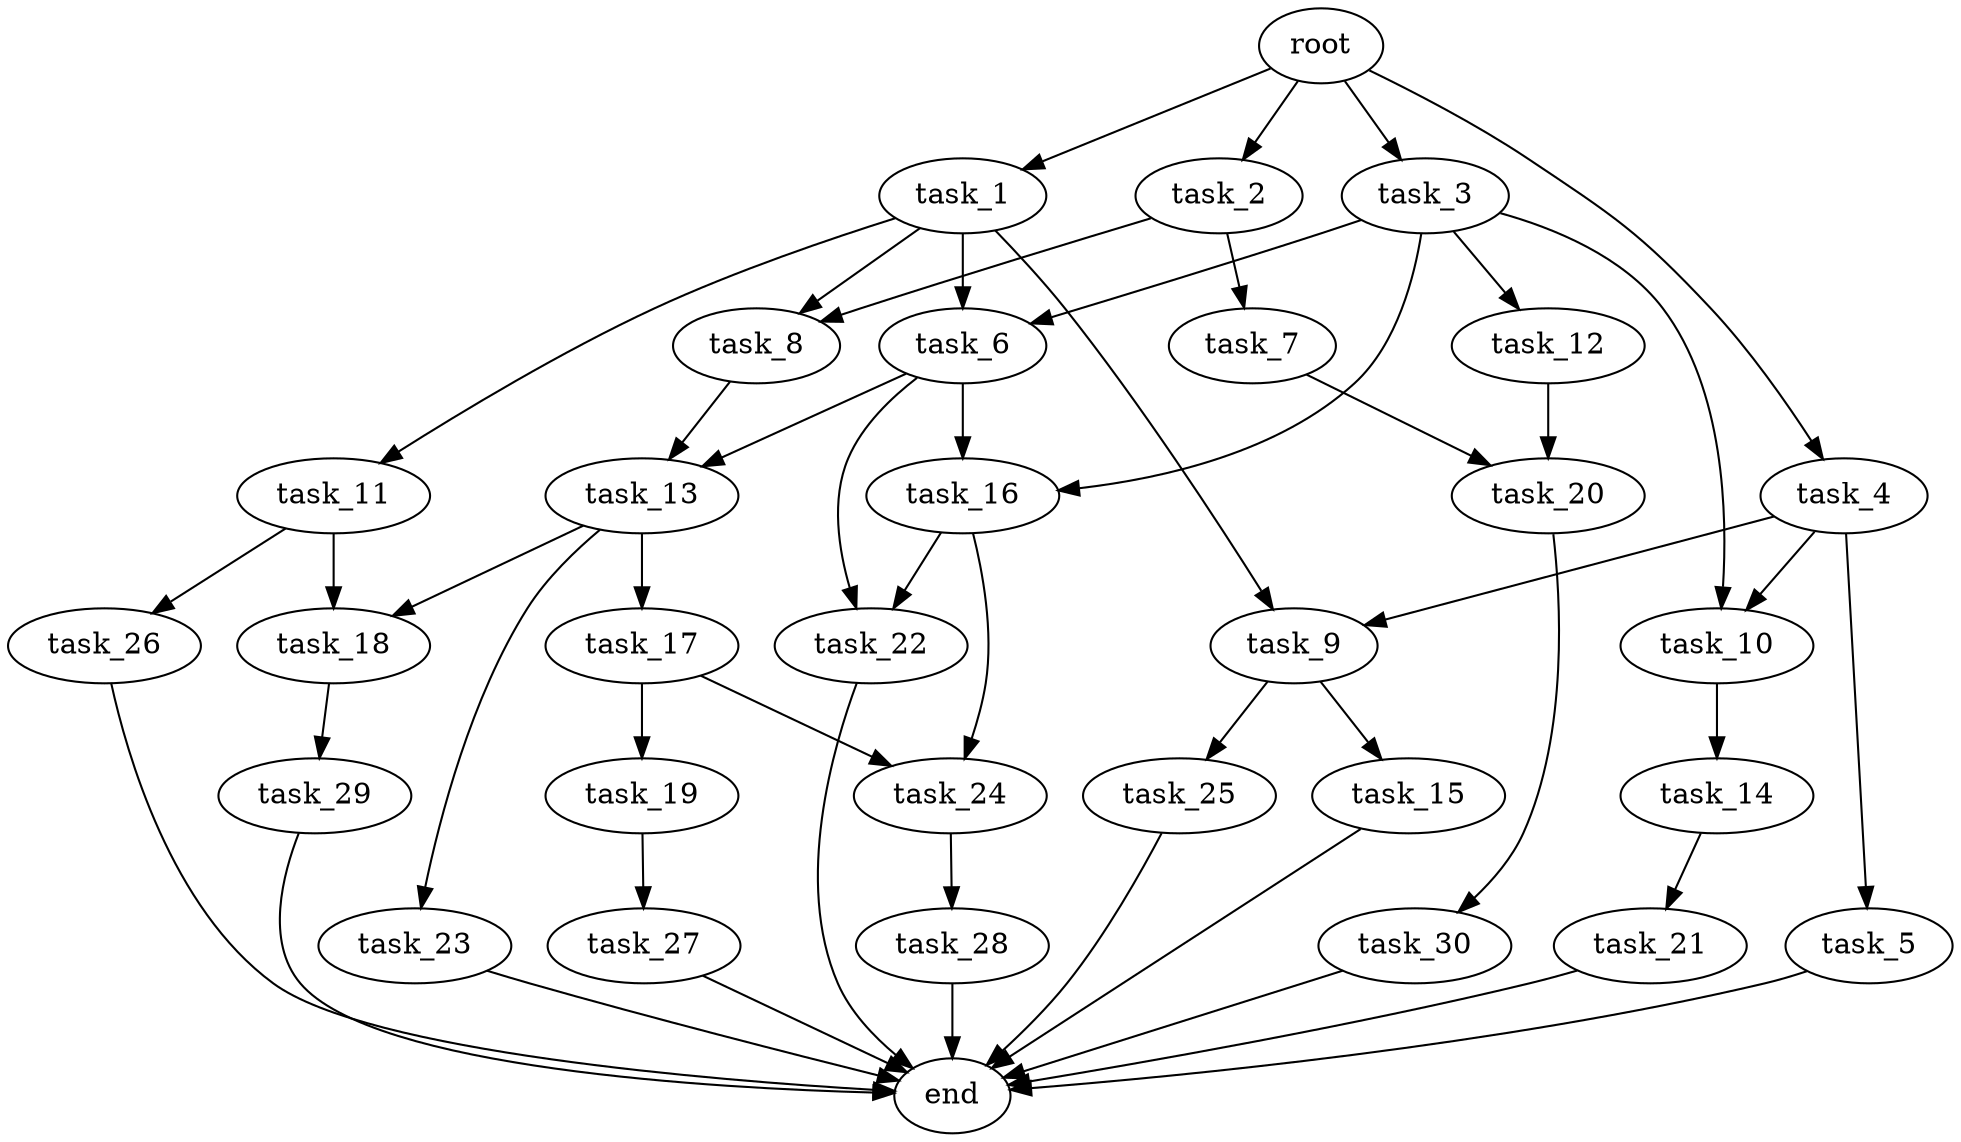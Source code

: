 digraph G {
  root [size="0.000000e+00"];
  task_1 [size="3.464317e+10"];
  task_2 [size="4.444386e+10"];
  task_3 [size="4.620014e+10"];
  task_4 [size="7.425969e+10"];
  task_5 [size="2.107163e+10"];
  task_6 [size="6.977556e+10"];
  task_7 [size="6.730187e+10"];
  task_8 [size="2.557670e+10"];
  task_9 [size="3.236328e+09"];
  task_10 [size="8.523064e+10"];
  task_11 [size="9.677268e+10"];
  task_12 [size="6.314209e+10"];
  task_13 [size="5.613696e+10"];
  task_14 [size="3.453647e+10"];
  task_15 [size="2.076304e+10"];
  task_16 [size="9.848701e+10"];
  task_17 [size="3.692545e+10"];
  task_18 [size="2.918939e+10"];
  task_19 [size="3.154066e+10"];
  task_20 [size="6.745339e+10"];
  task_21 [size="2.966161e+09"];
  task_22 [size="6.249002e+10"];
  task_23 [size="1.668176e+10"];
  task_24 [size="3.516912e+10"];
  task_25 [size="4.315876e+10"];
  task_26 [size="9.958263e+10"];
  task_27 [size="2.350600e+09"];
  task_28 [size="9.733597e+10"];
  task_29 [size="5.564838e+10"];
  task_30 [size="4.908078e+10"];
  end [size="0.000000e+00"];

  root -> task_1 [size="1.000000e-12"];
  root -> task_2 [size="1.000000e-12"];
  root -> task_3 [size="1.000000e-12"];
  root -> task_4 [size="1.000000e-12"];
  task_1 -> task_6 [size="3.488778e+08"];
  task_1 -> task_8 [size="1.278835e+08"];
  task_1 -> task_9 [size="1.618164e+07"];
  task_1 -> task_11 [size="9.677268e+08"];
  task_2 -> task_7 [size="6.730187e+08"];
  task_2 -> task_8 [size="1.278835e+08"];
  task_3 -> task_6 [size="3.488778e+08"];
  task_3 -> task_10 [size="4.261532e+08"];
  task_3 -> task_12 [size="6.314209e+08"];
  task_3 -> task_16 [size="4.924351e+08"];
  task_4 -> task_5 [size="2.107163e+08"];
  task_4 -> task_9 [size="1.618164e+07"];
  task_4 -> task_10 [size="4.261532e+08"];
  task_5 -> end [size="1.000000e-12"];
  task_6 -> task_13 [size="2.806848e+08"];
  task_6 -> task_16 [size="4.924351e+08"];
  task_6 -> task_22 [size="3.124501e+08"];
  task_7 -> task_20 [size="3.372670e+08"];
  task_8 -> task_13 [size="2.806848e+08"];
  task_9 -> task_15 [size="2.076304e+08"];
  task_9 -> task_25 [size="4.315876e+08"];
  task_10 -> task_14 [size="3.453647e+08"];
  task_11 -> task_18 [size="1.459469e+08"];
  task_11 -> task_26 [size="9.958263e+08"];
  task_12 -> task_20 [size="3.372670e+08"];
  task_13 -> task_17 [size="3.692545e+08"];
  task_13 -> task_18 [size="1.459469e+08"];
  task_13 -> task_23 [size="1.668176e+08"];
  task_14 -> task_21 [size="2.966161e+07"];
  task_15 -> end [size="1.000000e-12"];
  task_16 -> task_22 [size="3.124501e+08"];
  task_16 -> task_24 [size="1.758456e+08"];
  task_17 -> task_19 [size="3.154066e+08"];
  task_17 -> task_24 [size="1.758456e+08"];
  task_18 -> task_29 [size="5.564838e+08"];
  task_19 -> task_27 [size="2.350600e+07"];
  task_20 -> task_30 [size="4.908078e+08"];
  task_21 -> end [size="1.000000e-12"];
  task_22 -> end [size="1.000000e-12"];
  task_23 -> end [size="1.000000e-12"];
  task_24 -> task_28 [size="9.733597e+08"];
  task_25 -> end [size="1.000000e-12"];
  task_26 -> end [size="1.000000e-12"];
  task_27 -> end [size="1.000000e-12"];
  task_28 -> end [size="1.000000e-12"];
  task_29 -> end [size="1.000000e-12"];
  task_30 -> end [size="1.000000e-12"];
}
